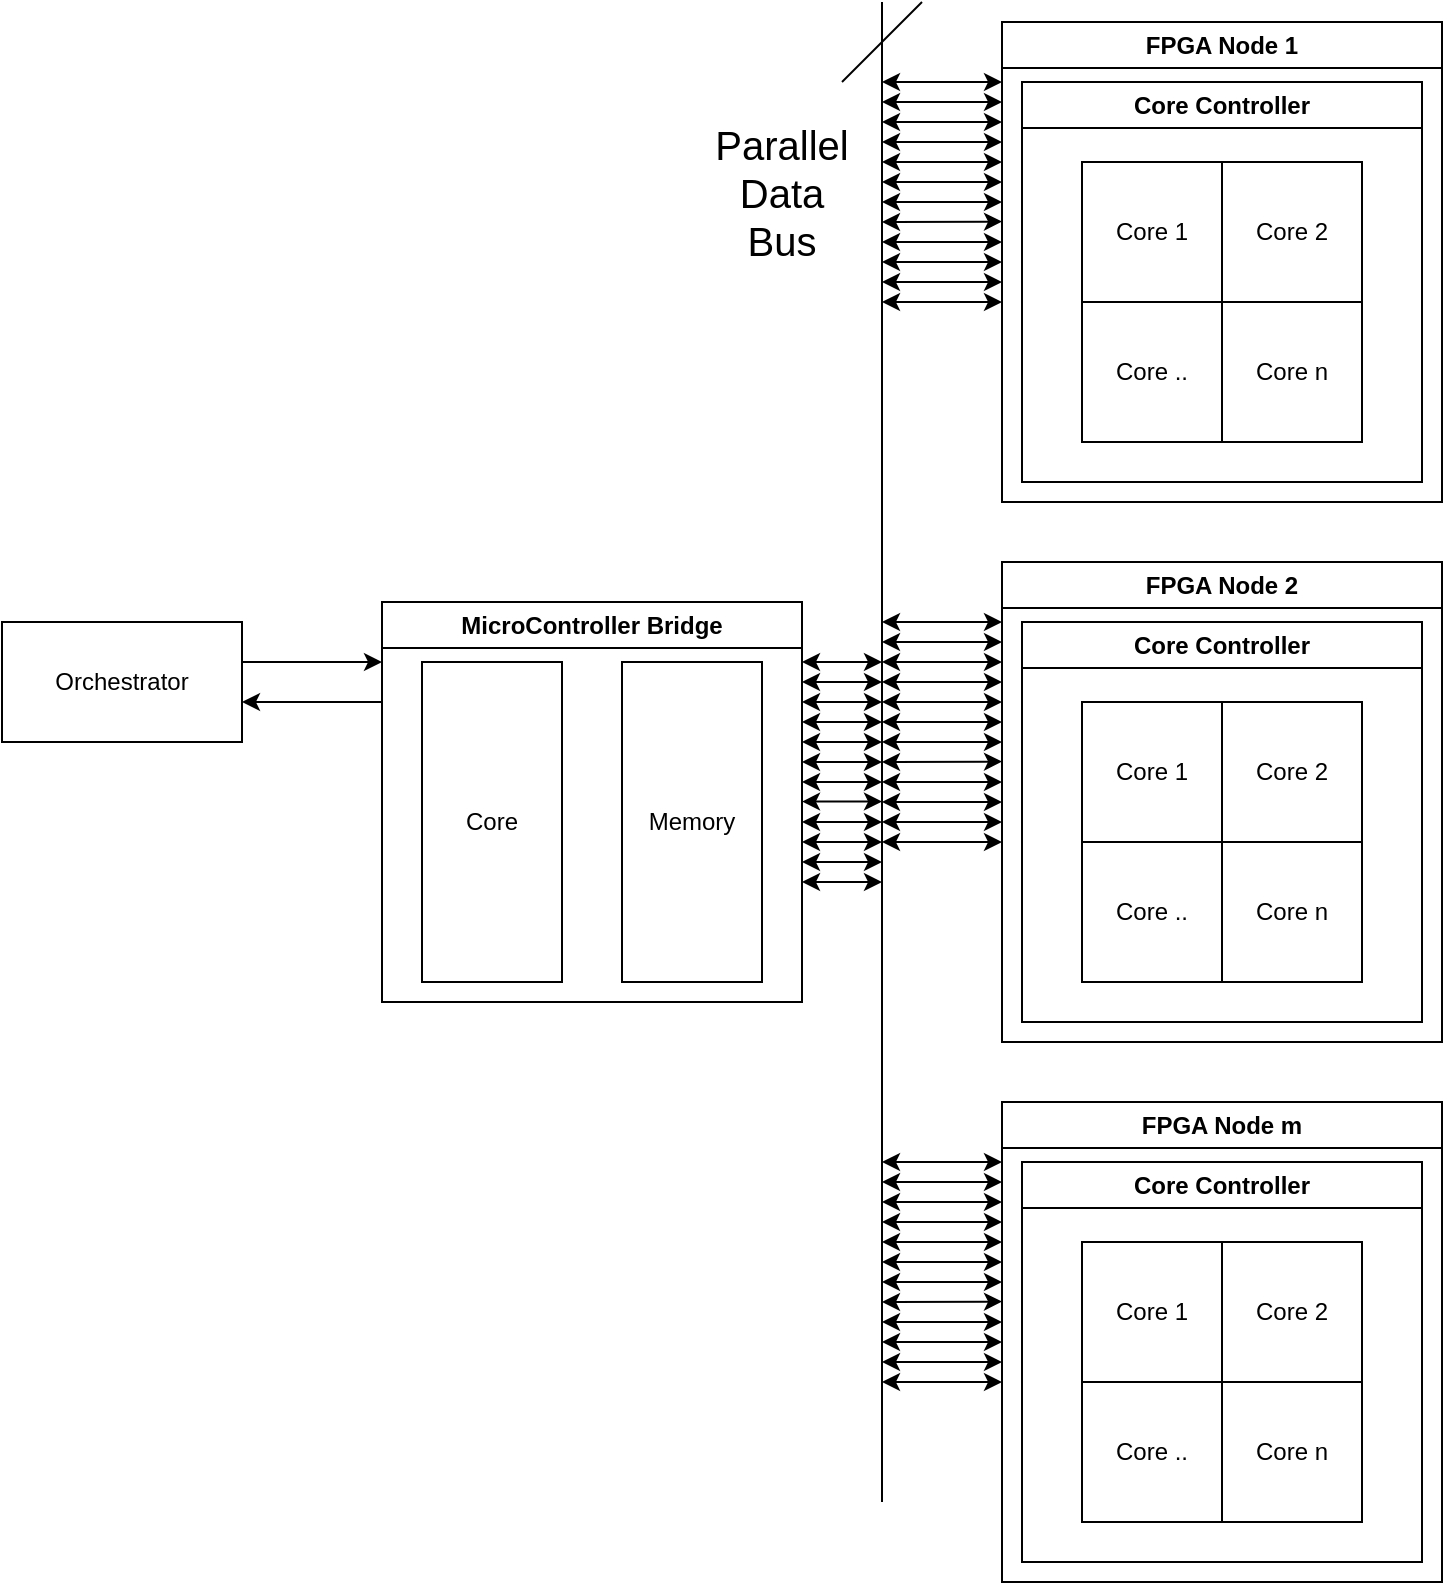 <mxfile version="22.0.0" type="github">
  <diagram name="Page-1" id="uKjtFc9M2Uwl9UPxMeZr">
    <mxGraphModel dx="1313" dy="818" grid="1" gridSize="10" guides="1" tooltips="1" connect="1" arrows="1" fold="1" page="1" pageScale="1" pageWidth="850" pageHeight="1100" math="0" shadow="0">
      <root>
        <mxCell id="0" />
        <mxCell id="1" parent="0" />
        <mxCell id="V9A5m8MpLYF5WDy2gn7o-1" value="MicroController Bridge" style="swimlane;whiteSpace=wrap;html=1;" vertex="1" parent="1">
          <mxGeometry x="270" y="310" width="210" height="200" as="geometry" />
        </mxCell>
        <mxCell id="V9A5m8MpLYF5WDy2gn7o-83" value="Core" style="rounded=0;whiteSpace=wrap;html=1;" vertex="1" parent="V9A5m8MpLYF5WDy2gn7o-1">
          <mxGeometry x="20" y="30" width="70" height="160" as="geometry" />
        </mxCell>
        <mxCell id="V9A5m8MpLYF5WDy2gn7o-84" value="Memory" style="rounded=0;whiteSpace=wrap;html=1;" vertex="1" parent="V9A5m8MpLYF5WDy2gn7o-1">
          <mxGeometry x="120" y="30" width="70" height="160" as="geometry" />
        </mxCell>
        <mxCell id="V9A5m8MpLYF5WDy2gn7o-2" value="FPGA Node 1" style="swimlane;whiteSpace=wrap;html=1;" vertex="1" parent="1">
          <mxGeometry x="580" y="20" width="220" height="240" as="geometry" />
        </mxCell>
        <mxCell id="V9A5m8MpLYF5WDy2gn7o-7" value="Core Controller" style="swimlane;whiteSpace=wrap;html=1;" vertex="1" parent="V9A5m8MpLYF5WDy2gn7o-2">
          <mxGeometry x="10" y="30" width="200" height="200" as="geometry" />
        </mxCell>
        <mxCell id="V9A5m8MpLYF5WDy2gn7o-10" value="Core 1" style="rounded=0;whiteSpace=wrap;html=1;" vertex="1" parent="V9A5m8MpLYF5WDy2gn7o-7">
          <mxGeometry x="30" y="40" width="70" height="70" as="geometry" />
        </mxCell>
        <mxCell id="V9A5m8MpLYF5WDy2gn7o-11" value="Core 2" style="rounded=0;whiteSpace=wrap;html=1;" vertex="1" parent="V9A5m8MpLYF5WDy2gn7o-7">
          <mxGeometry x="100" y="40" width="70" height="70" as="geometry" />
        </mxCell>
        <mxCell id="V9A5m8MpLYF5WDy2gn7o-12" value="Core .." style="rounded=0;whiteSpace=wrap;html=1;" vertex="1" parent="V9A5m8MpLYF5WDy2gn7o-7">
          <mxGeometry x="30" y="110" width="70" height="70" as="geometry" />
        </mxCell>
        <mxCell id="V9A5m8MpLYF5WDy2gn7o-13" value="Core n" style="rounded=0;whiteSpace=wrap;html=1;" vertex="1" parent="V9A5m8MpLYF5WDy2gn7o-7">
          <mxGeometry x="100" y="110" width="70" height="70" as="geometry" />
        </mxCell>
        <mxCell id="V9A5m8MpLYF5WDy2gn7o-3" value="Orchestrator" style="rounded=0;whiteSpace=wrap;html=1;" vertex="1" parent="1">
          <mxGeometry x="80" y="320" width="120" height="60" as="geometry" />
        </mxCell>
        <mxCell id="V9A5m8MpLYF5WDy2gn7o-14" value="FPGA Node 2" style="swimlane;whiteSpace=wrap;html=1;" vertex="1" parent="1">
          <mxGeometry x="580" y="290" width="220" height="240" as="geometry" />
        </mxCell>
        <mxCell id="V9A5m8MpLYF5WDy2gn7o-15" value="Core Controller" style="swimlane;whiteSpace=wrap;html=1;" vertex="1" parent="V9A5m8MpLYF5WDy2gn7o-14">
          <mxGeometry x="10" y="30" width="200" height="200" as="geometry" />
        </mxCell>
        <mxCell id="V9A5m8MpLYF5WDy2gn7o-16" value="Core 1" style="rounded=0;whiteSpace=wrap;html=1;" vertex="1" parent="V9A5m8MpLYF5WDy2gn7o-15">
          <mxGeometry x="30" y="40" width="70" height="70" as="geometry" />
        </mxCell>
        <mxCell id="V9A5m8MpLYF5WDy2gn7o-17" value="Core 2" style="rounded=0;whiteSpace=wrap;html=1;" vertex="1" parent="V9A5m8MpLYF5WDy2gn7o-15">
          <mxGeometry x="100" y="40" width="70" height="70" as="geometry" />
        </mxCell>
        <mxCell id="V9A5m8MpLYF5WDy2gn7o-18" value="Core .." style="rounded=0;whiteSpace=wrap;html=1;" vertex="1" parent="V9A5m8MpLYF5WDy2gn7o-15">
          <mxGeometry x="30" y="110" width="70" height="70" as="geometry" />
        </mxCell>
        <mxCell id="V9A5m8MpLYF5WDy2gn7o-19" value="Core n" style="rounded=0;whiteSpace=wrap;html=1;" vertex="1" parent="V9A5m8MpLYF5WDy2gn7o-15">
          <mxGeometry x="100" y="110" width="70" height="70" as="geometry" />
        </mxCell>
        <mxCell id="V9A5m8MpLYF5WDy2gn7o-20" value="FPGA Node m" style="swimlane;whiteSpace=wrap;html=1;" vertex="1" parent="1">
          <mxGeometry x="580" y="560" width="220" height="240" as="geometry" />
        </mxCell>
        <mxCell id="V9A5m8MpLYF5WDy2gn7o-21" value="Core Controller" style="swimlane;whiteSpace=wrap;html=1;" vertex="1" parent="V9A5m8MpLYF5WDy2gn7o-20">
          <mxGeometry x="10" y="30" width="200" height="200" as="geometry" />
        </mxCell>
        <mxCell id="V9A5m8MpLYF5WDy2gn7o-22" value="Core 1" style="rounded=0;whiteSpace=wrap;html=1;" vertex="1" parent="V9A5m8MpLYF5WDy2gn7o-21">
          <mxGeometry x="30" y="40" width="70" height="70" as="geometry" />
        </mxCell>
        <mxCell id="V9A5m8MpLYF5WDy2gn7o-23" value="Core 2" style="rounded=0;whiteSpace=wrap;html=1;" vertex="1" parent="V9A5m8MpLYF5WDy2gn7o-21">
          <mxGeometry x="100" y="40" width="70" height="70" as="geometry" />
        </mxCell>
        <mxCell id="V9A5m8MpLYF5WDy2gn7o-24" value="Core .." style="rounded=0;whiteSpace=wrap;html=1;" vertex="1" parent="V9A5m8MpLYF5WDy2gn7o-21">
          <mxGeometry x="30" y="110" width="70" height="70" as="geometry" />
        </mxCell>
        <mxCell id="V9A5m8MpLYF5WDy2gn7o-25" value="Core n" style="rounded=0;whiteSpace=wrap;html=1;" vertex="1" parent="V9A5m8MpLYF5WDy2gn7o-21">
          <mxGeometry x="100" y="110" width="70" height="70" as="geometry" />
        </mxCell>
        <mxCell id="V9A5m8MpLYF5WDy2gn7o-26" value="" style="endArrow=classic;html=1;rounded=0;" edge="1" parent="1">
          <mxGeometry width="50" height="50" relative="1" as="geometry">
            <mxPoint x="200" y="340" as="sourcePoint" />
            <mxPoint x="270" y="340" as="targetPoint" />
          </mxGeometry>
        </mxCell>
        <mxCell id="V9A5m8MpLYF5WDy2gn7o-27" value="" style="endArrow=classic;html=1;rounded=0;exitX=0;exitY=0.25;exitDx=0;exitDy=0;" edge="1" parent="1" source="V9A5m8MpLYF5WDy2gn7o-1">
          <mxGeometry width="50" height="50" relative="1" as="geometry">
            <mxPoint x="280" y="360" as="sourcePoint" />
            <mxPoint x="200" y="360" as="targetPoint" />
          </mxGeometry>
        </mxCell>
        <mxCell id="V9A5m8MpLYF5WDy2gn7o-28" value="" style="endArrow=none;html=1;rounded=0;" edge="1" parent="1">
          <mxGeometry width="50" height="50" relative="1" as="geometry">
            <mxPoint x="520" y="760" as="sourcePoint" />
            <mxPoint x="520" y="10" as="targetPoint" />
          </mxGeometry>
        </mxCell>
        <mxCell id="V9A5m8MpLYF5WDy2gn7o-29" value="" style="endArrow=none;html=1;rounded=0;" edge="1" parent="1">
          <mxGeometry width="50" height="50" relative="1" as="geometry">
            <mxPoint x="500" y="50" as="sourcePoint" />
            <mxPoint x="540" y="10" as="targetPoint" />
          </mxGeometry>
        </mxCell>
        <mxCell id="V9A5m8MpLYF5WDy2gn7o-30" value="&lt;font style=&quot;font-size: 20px;&quot;&gt;Parallel Data Bus&lt;br&gt;&lt;/font&gt;" style="text;html=1;strokeColor=none;fillColor=none;align=center;verticalAlign=middle;whiteSpace=wrap;rounded=0;" vertex="1" parent="1">
          <mxGeometry x="440" y="90" width="60" height="30" as="geometry" />
        </mxCell>
        <mxCell id="V9A5m8MpLYF5WDy2gn7o-35" value="" style="endArrow=classic;startArrow=classic;html=1;rounded=0;" edge="1" parent="1">
          <mxGeometry width="50" height="50" relative="1" as="geometry">
            <mxPoint x="520" y="340" as="sourcePoint" />
            <mxPoint x="480" y="340" as="targetPoint" />
          </mxGeometry>
        </mxCell>
        <mxCell id="V9A5m8MpLYF5WDy2gn7o-36" value="" style="endArrow=classic;startArrow=classic;html=1;rounded=0;" edge="1" parent="1">
          <mxGeometry width="50" height="50" relative="1" as="geometry">
            <mxPoint x="520" y="350" as="sourcePoint" />
            <mxPoint x="480" y="350" as="targetPoint" />
          </mxGeometry>
        </mxCell>
        <mxCell id="V9A5m8MpLYF5WDy2gn7o-37" value="" style="endArrow=classic;startArrow=classic;html=1;rounded=0;" edge="1" parent="1">
          <mxGeometry width="50" height="50" relative="1" as="geometry">
            <mxPoint x="520" y="360" as="sourcePoint" />
            <mxPoint x="480" y="360" as="targetPoint" />
          </mxGeometry>
        </mxCell>
        <mxCell id="V9A5m8MpLYF5WDy2gn7o-38" value="" style="endArrow=classic;startArrow=classic;html=1;rounded=0;" edge="1" parent="1">
          <mxGeometry width="50" height="50" relative="1" as="geometry">
            <mxPoint x="520" y="370" as="sourcePoint" />
            <mxPoint x="480" y="370" as="targetPoint" />
          </mxGeometry>
        </mxCell>
        <mxCell id="V9A5m8MpLYF5WDy2gn7o-39" value="" style="endArrow=classic;startArrow=classic;html=1;rounded=0;" edge="1" parent="1">
          <mxGeometry width="50" height="50" relative="1" as="geometry">
            <mxPoint x="520" y="380" as="sourcePoint" />
            <mxPoint x="480" y="380" as="targetPoint" />
          </mxGeometry>
        </mxCell>
        <mxCell id="V9A5m8MpLYF5WDy2gn7o-40" value="" style="endArrow=classic;startArrow=classic;html=1;rounded=0;" edge="1" parent="1">
          <mxGeometry width="50" height="50" relative="1" as="geometry">
            <mxPoint x="520" y="390" as="sourcePoint" />
            <mxPoint x="480" y="390" as="targetPoint" />
          </mxGeometry>
        </mxCell>
        <mxCell id="V9A5m8MpLYF5WDy2gn7o-41" value="" style="endArrow=classic;startArrow=classic;html=1;rounded=0;" edge="1" parent="1">
          <mxGeometry width="50" height="50" relative="1" as="geometry">
            <mxPoint x="520" y="400" as="sourcePoint" />
            <mxPoint x="480" y="400" as="targetPoint" />
          </mxGeometry>
        </mxCell>
        <mxCell id="V9A5m8MpLYF5WDy2gn7o-42" value="" style="endArrow=classic;startArrow=classic;html=1;rounded=0;" edge="1" parent="1">
          <mxGeometry width="50" height="50" relative="1" as="geometry">
            <mxPoint x="520" y="409.8" as="sourcePoint" />
            <mxPoint x="480" y="409.8" as="targetPoint" />
          </mxGeometry>
        </mxCell>
        <mxCell id="V9A5m8MpLYF5WDy2gn7o-43" value="" style="endArrow=classic;startArrow=classic;html=1;rounded=0;" edge="1" parent="1">
          <mxGeometry width="50" height="50" relative="1" as="geometry">
            <mxPoint x="520" y="420" as="sourcePoint" />
            <mxPoint x="480" y="420" as="targetPoint" />
          </mxGeometry>
        </mxCell>
        <mxCell id="V9A5m8MpLYF5WDy2gn7o-44" value="" style="endArrow=classic;startArrow=classic;html=1;rounded=0;" edge="1" parent="1">
          <mxGeometry width="50" height="50" relative="1" as="geometry">
            <mxPoint x="520" y="430" as="sourcePoint" />
            <mxPoint x="480" y="430" as="targetPoint" />
          </mxGeometry>
        </mxCell>
        <mxCell id="V9A5m8MpLYF5WDy2gn7o-45" value="" style="endArrow=classic;startArrow=classic;html=1;rounded=0;" edge="1" parent="1">
          <mxGeometry width="50" height="50" relative="1" as="geometry">
            <mxPoint x="520" y="440" as="sourcePoint" />
            <mxPoint x="480" y="440" as="targetPoint" />
          </mxGeometry>
        </mxCell>
        <mxCell id="V9A5m8MpLYF5WDy2gn7o-46" value="" style="endArrow=classic;startArrow=classic;html=1;rounded=0;" edge="1" parent="1">
          <mxGeometry width="50" height="50" relative="1" as="geometry">
            <mxPoint x="520" y="450" as="sourcePoint" />
            <mxPoint x="480" y="450" as="targetPoint" />
          </mxGeometry>
        </mxCell>
        <mxCell id="V9A5m8MpLYF5WDy2gn7o-47" value="" style="endArrow=classic;startArrow=classic;html=1;rounded=0;" edge="1" parent="1">
          <mxGeometry width="50" height="50" relative="1" as="geometry">
            <mxPoint x="580" y="50" as="sourcePoint" />
            <mxPoint x="520" y="50" as="targetPoint" />
          </mxGeometry>
        </mxCell>
        <mxCell id="V9A5m8MpLYF5WDy2gn7o-48" value="" style="endArrow=classic;startArrow=classic;html=1;rounded=0;" edge="1" parent="1">
          <mxGeometry width="50" height="50" relative="1" as="geometry">
            <mxPoint x="580" y="60" as="sourcePoint" />
            <mxPoint x="520" y="60" as="targetPoint" />
          </mxGeometry>
        </mxCell>
        <mxCell id="V9A5m8MpLYF5WDy2gn7o-49" value="" style="endArrow=classic;startArrow=classic;html=1;rounded=0;" edge="1" parent="1">
          <mxGeometry width="50" height="50" relative="1" as="geometry">
            <mxPoint x="580" y="70" as="sourcePoint" />
            <mxPoint x="520" y="70" as="targetPoint" />
          </mxGeometry>
        </mxCell>
        <mxCell id="V9A5m8MpLYF5WDy2gn7o-50" value="" style="endArrow=classic;startArrow=classic;html=1;rounded=0;" edge="1" parent="1">
          <mxGeometry width="50" height="50" relative="1" as="geometry">
            <mxPoint x="580" y="80" as="sourcePoint" />
            <mxPoint x="520" y="80" as="targetPoint" />
          </mxGeometry>
        </mxCell>
        <mxCell id="V9A5m8MpLYF5WDy2gn7o-51" value="" style="endArrow=classic;startArrow=classic;html=1;rounded=0;" edge="1" parent="1">
          <mxGeometry width="50" height="50" relative="1" as="geometry">
            <mxPoint x="580" y="90" as="sourcePoint" />
            <mxPoint x="520" y="90" as="targetPoint" />
          </mxGeometry>
        </mxCell>
        <mxCell id="V9A5m8MpLYF5WDy2gn7o-52" value="" style="endArrow=classic;startArrow=classic;html=1;rounded=0;" edge="1" parent="1">
          <mxGeometry width="50" height="50" relative="1" as="geometry">
            <mxPoint x="580" y="100" as="sourcePoint" />
            <mxPoint x="520" y="100" as="targetPoint" />
          </mxGeometry>
        </mxCell>
        <mxCell id="V9A5m8MpLYF5WDy2gn7o-53" value="" style="endArrow=classic;startArrow=classic;html=1;rounded=0;" edge="1" parent="1">
          <mxGeometry width="50" height="50" relative="1" as="geometry">
            <mxPoint x="580" y="110" as="sourcePoint" />
            <mxPoint x="520" y="110" as="targetPoint" />
          </mxGeometry>
        </mxCell>
        <mxCell id="V9A5m8MpLYF5WDy2gn7o-54" value="" style="endArrow=classic;startArrow=classic;html=1;rounded=0;" edge="1" parent="1">
          <mxGeometry width="50" height="50" relative="1" as="geometry">
            <mxPoint x="580" y="119.8" as="sourcePoint" />
            <mxPoint x="520" y="120" as="targetPoint" />
          </mxGeometry>
        </mxCell>
        <mxCell id="V9A5m8MpLYF5WDy2gn7o-55" value="" style="endArrow=classic;startArrow=classic;html=1;rounded=0;" edge="1" parent="1">
          <mxGeometry width="50" height="50" relative="1" as="geometry">
            <mxPoint x="580" y="130" as="sourcePoint" />
            <mxPoint x="520" y="130" as="targetPoint" />
          </mxGeometry>
        </mxCell>
        <mxCell id="V9A5m8MpLYF5WDy2gn7o-56" value="" style="endArrow=classic;startArrow=classic;html=1;rounded=0;" edge="1" parent="1">
          <mxGeometry width="50" height="50" relative="1" as="geometry">
            <mxPoint x="580" y="140" as="sourcePoint" />
            <mxPoint x="520" y="140" as="targetPoint" />
          </mxGeometry>
        </mxCell>
        <mxCell id="V9A5m8MpLYF5WDy2gn7o-57" value="" style="endArrow=classic;startArrow=classic;html=1;rounded=0;" edge="1" parent="1">
          <mxGeometry width="50" height="50" relative="1" as="geometry">
            <mxPoint x="580" y="150" as="sourcePoint" />
            <mxPoint x="520" y="150" as="targetPoint" />
          </mxGeometry>
        </mxCell>
        <mxCell id="V9A5m8MpLYF5WDy2gn7o-58" value="" style="endArrow=classic;startArrow=classic;html=1;rounded=0;" edge="1" parent="1">
          <mxGeometry width="50" height="50" relative="1" as="geometry">
            <mxPoint x="580" y="160" as="sourcePoint" />
            <mxPoint x="520" y="160" as="targetPoint" />
          </mxGeometry>
        </mxCell>
        <mxCell id="V9A5m8MpLYF5WDy2gn7o-59" value="" style="endArrow=classic;startArrow=classic;html=1;rounded=0;" edge="1" parent="1">
          <mxGeometry width="50" height="50" relative="1" as="geometry">
            <mxPoint x="580" y="320" as="sourcePoint" />
            <mxPoint x="520" y="320" as="targetPoint" />
          </mxGeometry>
        </mxCell>
        <mxCell id="V9A5m8MpLYF5WDy2gn7o-60" value="" style="endArrow=classic;startArrow=classic;html=1;rounded=0;" edge="1" parent="1">
          <mxGeometry width="50" height="50" relative="1" as="geometry">
            <mxPoint x="580" y="330" as="sourcePoint" />
            <mxPoint x="520" y="330" as="targetPoint" />
          </mxGeometry>
        </mxCell>
        <mxCell id="V9A5m8MpLYF5WDy2gn7o-61" value="" style="endArrow=classic;startArrow=classic;html=1;rounded=0;" edge="1" parent="1">
          <mxGeometry width="50" height="50" relative="1" as="geometry">
            <mxPoint x="580" y="340" as="sourcePoint" />
            <mxPoint x="520" y="340" as="targetPoint" />
          </mxGeometry>
        </mxCell>
        <mxCell id="V9A5m8MpLYF5WDy2gn7o-62" value="" style="endArrow=classic;startArrow=classic;html=1;rounded=0;" edge="1" parent="1">
          <mxGeometry width="50" height="50" relative="1" as="geometry">
            <mxPoint x="580" y="350" as="sourcePoint" />
            <mxPoint x="520" y="350" as="targetPoint" />
          </mxGeometry>
        </mxCell>
        <mxCell id="V9A5m8MpLYF5WDy2gn7o-63" value="" style="endArrow=classic;startArrow=classic;html=1;rounded=0;" edge="1" parent="1">
          <mxGeometry width="50" height="50" relative="1" as="geometry">
            <mxPoint x="580" y="360" as="sourcePoint" />
            <mxPoint x="520" y="360" as="targetPoint" />
          </mxGeometry>
        </mxCell>
        <mxCell id="V9A5m8MpLYF5WDy2gn7o-64" value="" style="endArrow=classic;startArrow=classic;html=1;rounded=0;" edge="1" parent="1">
          <mxGeometry width="50" height="50" relative="1" as="geometry">
            <mxPoint x="580" y="370" as="sourcePoint" />
            <mxPoint x="520" y="370" as="targetPoint" />
          </mxGeometry>
        </mxCell>
        <mxCell id="V9A5m8MpLYF5WDy2gn7o-65" value="" style="endArrow=classic;startArrow=classic;html=1;rounded=0;" edge="1" parent="1">
          <mxGeometry width="50" height="50" relative="1" as="geometry">
            <mxPoint x="580" y="380" as="sourcePoint" />
            <mxPoint x="520" y="380" as="targetPoint" />
          </mxGeometry>
        </mxCell>
        <mxCell id="V9A5m8MpLYF5WDy2gn7o-66" value="" style="endArrow=classic;startArrow=classic;html=1;rounded=0;" edge="1" parent="1">
          <mxGeometry width="50" height="50" relative="1" as="geometry">
            <mxPoint x="580" y="389.8" as="sourcePoint" />
            <mxPoint x="520" y="390" as="targetPoint" />
          </mxGeometry>
        </mxCell>
        <mxCell id="V9A5m8MpLYF5WDy2gn7o-67" value="" style="endArrow=classic;startArrow=classic;html=1;rounded=0;" edge="1" parent="1">
          <mxGeometry width="50" height="50" relative="1" as="geometry">
            <mxPoint x="580" y="400" as="sourcePoint" />
            <mxPoint x="520" y="400" as="targetPoint" />
          </mxGeometry>
        </mxCell>
        <mxCell id="V9A5m8MpLYF5WDy2gn7o-68" value="" style="endArrow=classic;startArrow=classic;html=1;rounded=0;" edge="1" parent="1">
          <mxGeometry width="50" height="50" relative="1" as="geometry">
            <mxPoint x="580" y="410" as="sourcePoint" />
            <mxPoint x="520" y="410" as="targetPoint" />
          </mxGeometry>
        </mxCell>
        <mxCell id="V9A5m8MpLYF5WDy2gn7o-69" value="" style="endArrow=classic;startArrow=classic;html=1;rounded=0;" edge="1" parent="1">
          <mxGeometry width="50" height="50" relative="1" as="geometry">
            <mxPoint x="580" y="420" as="sourcePoint" />
            <mxPoint x="520" y="420" as="targetPoint" />
          </mxGeometry>
        </mxCell>
        <mxCell id="V9A5m8MpLYF5WDy2gn7o-70" value="" style="endArrow=classic;startArrow=classic;html=1;rounded=0;" edge="1" parent="1">
          <mxGeometry width="50" height="50" relative="1" as="geometry">
            <mxPoint x="580" y="430" as="sourcePoint" />
            <mxPoint x="520" y="430" as="targetPoint" />
          </mxGeometry>
        </mxCell>
        <mxCell id="V9A5m8MpLYF5WDy2gn7o-71" value="" style="endArrow=classic;startArrow=classic;html=1;rounded=0;" edge="1" parent="1">
          <mxGeometry width="50" height="50" relative="1" as="geometry">
            <mxPoint x="580" y="590" as="sourcePoint" />
            <mxPoint x="520" y="590" as="targetPoint" />
          </mxGeometry>
        </mxCell>
        <mxCell id="V9A5m8MpLYF5WDy2gn7o-72" value="" style="endArrow=classic;startArrow=classic;html=1;rounded=0;" edge="1" parent="1">
          <mxGeometry width="50" height="50" relative="1" as="geometry">
            <mxPoint x="580" y="600" as="sourcePoint" />
            <mxPoint x="520" y="600" as="targetPoint" />
          </mxGeometry>
        </mxCell>
        <mxCell id="V9A5m8MpLYF5WDy2gn7o-73" value="" style="endArrow=classic;startArrow=classic;html=1;rounded=0;" edge="1" parent="1">
          <mxGeometry width="50" height="50" relative="1" as="geometry">
            <mxPoint x="580" y="610" as="sourcePoint" />
            <mxPoint x="520" y="610" as="targetPoint" />
          </mxGeometry>
        </mxCell>
        <mxCell id="V9A5m8MpLYF5WDy2gn7o-74" value="" style="endArrow=classic;startArrow=classic;html=1;rounded=0;" edge="1" parent="1">
          <mxGeometry width="50" height="50" relative="1" as="geometry">
            <mxPoint x="580" y="620" as="sourcePoint" />
            <mxPoint x="520" y="620" as="targetPoint" />
          </mxGeometry>
        </mxCell>
        <mxCell id="V9A5m8MpLYF5WDy2gn7o-75" value="" style="endArrow=classic;startArrow=classic;html=1;rounded=0;" edge="1" parent="1">
          <mxGeometry width="50" height="50" relative="1" as="geometry">
            <mxPoint x="580" y="630" as="sourcePoint" />
            <mxPoint x="520" y="630" as="targetPoint" />
          </mxGeometry>
        </mxCell>
        <mxCell id="V9A5m8MpLYF5WDy2gn7o-76" value="" style="endArrow=classic;startArrow=classic;html=1;rounded=0;" edge="1" parent="1">
          <mxGeometry width="50" height="50" relative="1" as="geometry">
            <mxPoint x="580" y="640" as="sourcePoint" />
            <mxPoint x="520" y="640" as="targetPoint" />
          </mxGeometry>
        </mxCell>
        <mxCell id="V9A5m8MpLYF5WDy2gn7o-77" value="" style="endArrow=classic;startArrow=classic;html=1;rounded=0;" edge="1" parent="1">
          <mxGeometry width="50" height="50" relative="1" as="geometry">
            <mxPoint x="580" y="650" as="sourcePoint" />
            <mxPoint x="520" y="650" as="targetPoint" />
          </mxGeometry>
        </mxCell>
        <mxCell id="V9A5m8MpLYF5WDy2gn7o-78" value="" style="endArrow=classic;startArrow=classic;html=1;rounded=0;" edge="1" parent="1">
          <mxGeometry width="50" height="50" relative="1" as="geometry">
            <mxPoint x="580" y="659.8" as="sourcePoint" />
            <mxPoint x="520" y="660" as="targetPoint" />
          </mxGeometry>
        </mxCell>
        <mxCell id="V9A5m8MpLYF5WDy2gn7o-79" value="" style="endArrow=classic;startArrow=classic;html=1;rounded=0;" edge="1" parent="1">
          <mxGeometry width="50" height="50" relative="1" as="geometry">
            <mxPoint x="580" y="670" as="sourcePoint" />
            <mxPoint x="520" y="670" as="targetPoint" />
          </mxGeometry>
        </mxCell>
        <mxCell id="V9A5m8MpLYF5WDy2gn7o-80" value="" style="endArrow=classic;startArrow=classic;html=1;rounded=0;" edge="1" parent="1">
          <mxGeometry width="50" height="50" relative="1" as="geometry">
            <mxPoint x="580" y="680" as="sourcePoint" />
            <mxPoint x="520" y="680" as="targetPoint" />
          </mxGeometry>
        </mxCell>
        <mxCell id="V9A5m8MpLYF5WDy2gn7o-81" value="" style="endArrow=classic;startArrow=classic;html=1;rounded=0;" edge="1" parent="1">
          <mxGeometry width="50" height="50" relative="1" as="geometry">
            <mxPoint x="580" y="690" as="sourcePoint" />
            <mxPoint x="520" y="690" as="targetPoint" />
          </mxGeometry>
        </mxCell>
        <mxCell id="V9A5m8MpLYF5WDy2gn7o-82" value="" style="endArrow=classic;startArrow=classic;html=1;rounded=0;" edge="1" parent="1">
          <mxGeometry width="50" height="50" relative="1" as="geometry">
            <mxPoint x="580" y="700" as="sourcePoint" />
            <mxPoint x="520" y="700" as="targetPoint" />
          </mxGeometry>
        </mxCell>
      </root>
    </mxGraphModel>
  </diagram>
</mxfile>

